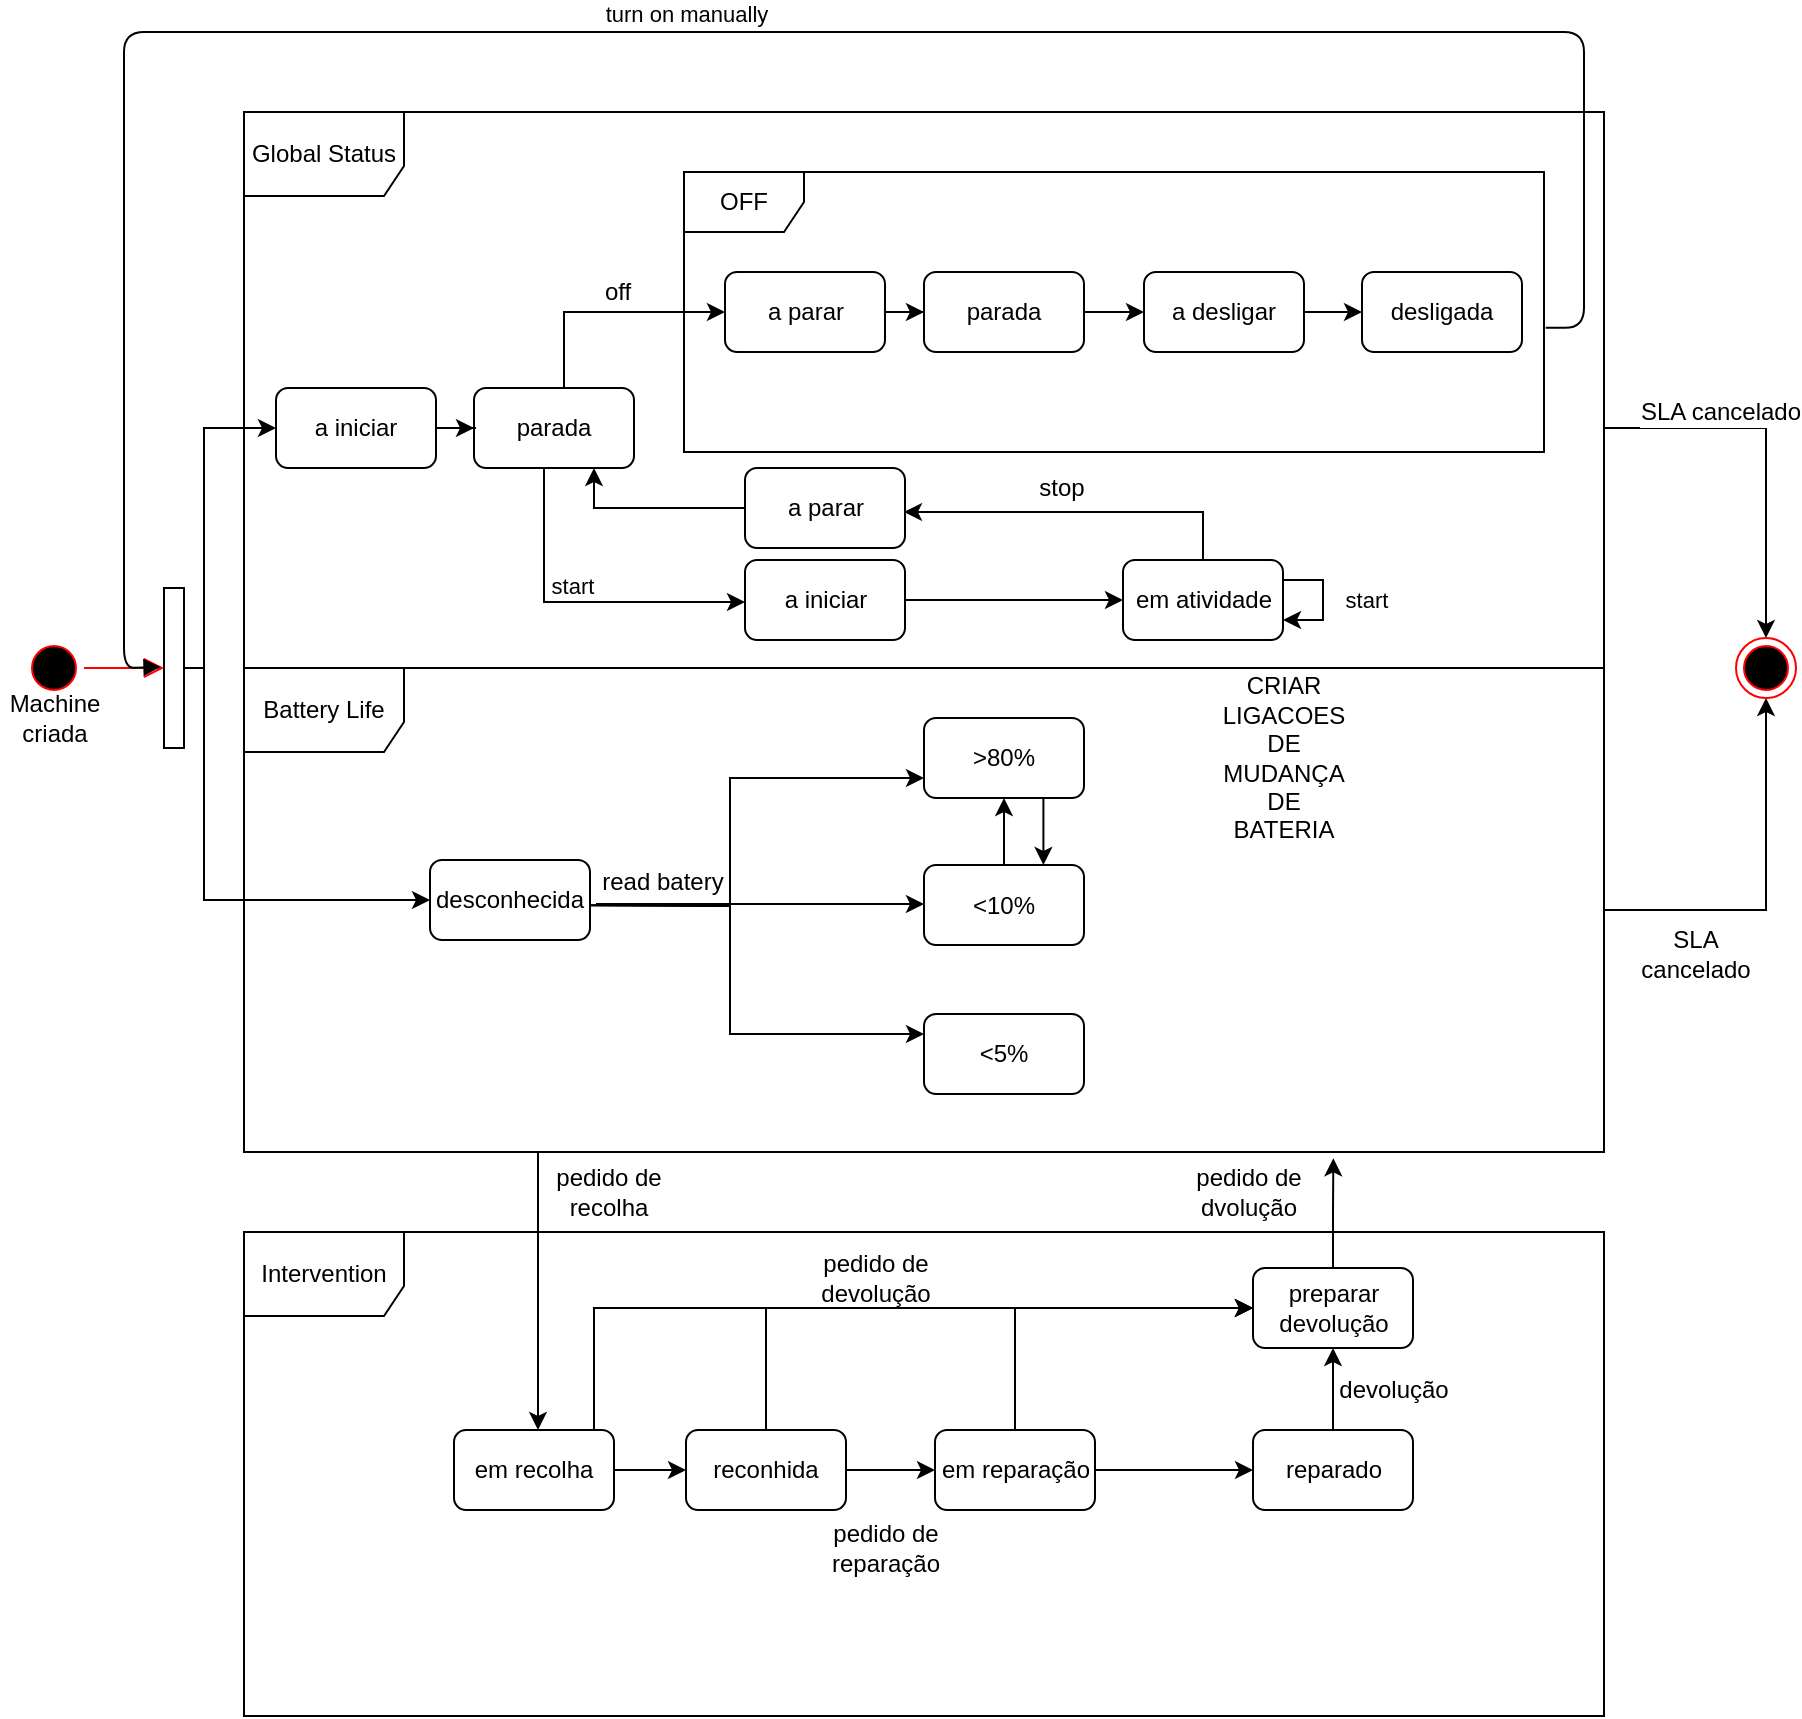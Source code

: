 <mxfile version="10.6.7" type="github"><diagram name="Page-1" id="58cdce13-f638-feb5-8d6f-7d28b1aa9fa0"><mxGraphModel dx="1125" dy="720" grid="1" gridSize="10" guides="1" tooltips="1" connect="1" arrows="1" fold="1" page="1" pageScale="1" pageWidth="1100" pageHeight="850" background="#ffffff" math="0" shadow="0"><root><mxCell id="0"/><mxCell id="1" parent="0"/><mxCell id="wYrTB3CEau0p9FMohqID-4" value="" style="ellipse;html=1;shape=startState;fillColor=#000000;strokeColor=#ff0000;" parent="1" vertex="1"><mxGeometry x="50" y="343" width="30" height="30" as="geometry"/></mxCell><mxCell id="wYrTB3CEau0p9FMohqID-5" value="" style="edgeStyle=orthogonalEdgeStyle;html=1;verticalAlign=bottom;endArrow=open;endSize=8;strokeColor=#ff0000;" parent="1" source="wYrTB3CEau0p9FMohqID-4" edge="1"><mxGeometry relative="1" as="geometry"><mxPoint x="120" y="358" as="targetPoint"/></mxGeometry></mxCell><mxCell id="wYrTB3CEau0p9FMohqID-14" value="" style="edgeStyle=orthogonalEdgeStyle;rounded=0;orthogonalLoop=1;jettySize=auto;html=1;entryX=0;entryY=0.5;entryDx=0;entryDy=0;" parent="1" source="wYrTB3CEau0p9FMohqID-9" target="8kaffHeH1G6ULxSrdbb9-38" edge="1"><mxGeometry relative="1" as="geometry"><Array as="points"><mxPoint x="140" y="358"/><mxPoint x="140" y="474"/></Array><mxPoint x="275.044" y="477.647" as="targetPoint"/></mxGeometry></mxCell><mxCell id="8kaffHeH1G6ULxSrdbb9-28" style="edgeStyle=orthogonalEdgeStyle;rounded=0;orthogonalLoop=1;jettySize=auto;html=1;entryX=0;entryY=0.5;entryDx=0;entryDy=0;" edge="1" parent="1" source="wYrTB3CEau0p9FMohqID-9" target="8kaffHeH1G6ULxSrdbb9-26"><mxGeometry relative="1" as="geometry"><Array as="points"><mxPoint x="140" y="358"/><mxPoint x="140" y="238"/></Array></mxGeometry></mxCell><mxCell id="wYrTB3CEau0p9FMohqID-9" value="" style="html=1;points=[];perimeter=orthogonalPerimeter;" parent="1" vertex="1"><mxGeometry x="120" y="318" width="10" height="80" as="geometry"/></mxCell><mxCell id="wYrTB3CEau0p9FMohqID-40" style="edgeStyle=orthogonalEdgeStyle;rounded=0;orthogonalLoop=1;jettySize=auto;html=1;entryX=0.5;entryY=0;entryDx=0;entryDy=0;" parent="1" source="wYrTB3CEau0p9FMohqID-12" edge="1" target="wYrTB3CEau0p9FMohqID-17"><mxGeometry relative="1" as="geometry"><mxPoint x="855" y="347" as="targetPoint"/><Array as="points"><mxPoint x="921" y="238"/></Array></mxGeometry></mxCell><mxCell id="wYrTB3CEau0p9FMohqID-47" value="&lt;span&gt;SLA cancelado&lt;/span&gt;" style="text;html=1;resizable=0;points=[];align=center;verticalAlign=middle;labelBackgroundColor=#ffffff;" parent="wYrTB3CEau0p9FMohqID-40" vertex="1" connectable="0"><mxGeometry x="-0.331" y="-21" relative="1" as="geometry"><mxPoint x="-4.5" y="-29.5" as="offset"/></mxGeometry></mxCell><mxCell id="wYrTB3CEau0p9FMohqID-12" value="Global Status&lt;br&gt;" style="shape=umlFrame;whiteSpace=wrap;html=1;width=80;height=42;" parent="1" vertex="1"><mxGeometry x="160" y="80" width="680" height="278" as="geometry"/></mxCell><mxCell id="8kaffHeH1G6ULxSrdbb9-10" style="edgeStyle=orthogonalEdgeStyle;rounded=0;orthogonalLoop=1;jettySize=auto;html=1;entryX=0.5;entryY=1;entryDx=0;entryDy=0;" edge="1" parent="1" source="wYrTB3CEau0p9FMohqID-13" target="wYrTB3CEau0p9FMohqID-17"><mxGeometry relative="1" as="geometry"/></mxCell><mxCell id="8kaffHeH1G6ULxSrdbb9-40" style="edgeStyle=orthogonalEdgeStyle;rounded=0;orthogonalLoop=1;jettySize=auto;html=1;" edge="1" parent="1" target="8kaffHeH1G6ULxSrdbb9-47"><mxGeometry relative="1" as="geometry"><mxPoint x="331.5" y="600" as="sourcePoint"/><mxPoint x="306.706" y="640" as="targetPoint"/><Array as="points"><mxPoint x="307" y="600"/></Array></mxGeometry></mxCell><mxCell id="wYrTB3CEau0p9FMohqID-13" value="Battery Life&lt;br&gt;" style="shape=umlFrame;whiteSpace=wrap;html=1;width=80;height=42;" parent="1" vertex="1"><mxGeometry x="160" y="358" width="680" height="242" as="geometry"/></mxCell><mxCell id="wYrTB3CEau0p9FMohqID-17" value="" style="ellipse;html=1;shape=endState;fillColor=#000000;strokeColor=#ff0000;" parent="1" vertex="1"><mxGeometry x="906" y="343" width="30" height="30" as="geometry"/></mxCell><mxCell id="wYrTB3CEau0p9FMohqID-32" value="start" style="edgeStyle=orthogonalEdgeStyle;rounded=0;orthogonalLoop=1;jettySize=auto;html=1;exitX=0.5;exitY=1;exitDx=0;exitDy=0;" parent="1" source="wYrTB3CEau0p9FMohqID-22" target="8kaffHeH1G6ULxSrdbb9-17" edge="1"><mxGeometry x="-0.001" y="8" relative="1" as="geometry"><Array as="points"><mxPoint x="310" y="258"/><mxPoint x="310" y="325"/></Array><mxPoint as="offset"/><mxPoint x="290.206" y="272" as="sourcePoint"/><mxPoint x="310.5" y="324.588" as="targetPoint"/></mxGeometry></mxCell><mxCell id="8kaffHeH1G6ULxSrdbb9-33" style="edgeStyle=orthogonalEdgeStyle;rounded=0;orthogonalLoop=1;jettySize=auto;html=1;entryX=0;entryY=0.5;entryDx=0;entryDy=0;" edge="1" parent="1" source="wYrTB3CEau0p9FMohqID-22" target="8kaffHeH1G6ULxSrdbb9-29"><mxGeometry relative="1" as="geometry"><Array as="points"><mxPoint x="320" y="180"/></Array></mxGeometry></mxCell><mxCell id="wYrTB3CEau0p9FMohqID-22" value="parada&lt;br&gt;" style="rounded=1;whiteSpace=wrap;html=1;" parent="1" vertex="1"><mxGeometry x="275" y="218" width="80" height="40" as="geometry"/></mxCell><mxCell id="wYrTB3CEau0p9FMohqID-39" value="start&lt;br&gt;" style="edgeStyle=orthogonalEdgeStyle;rounded=0;orthogonalLoop=1;jettySize=auto;html=1;" parent="1" source="wYrTB3CEau0p9FMohqID-23" target="wYrTB3CEau0p9FMohqID-23" edge="1"><mxGeometry x="0.333" y="-23" relative="1" as="geometry"><mxPoint x="21" y="13" as="offset"/></mxGeometry></mxCell><mxCell id="8kaffHeH1G6ULxSrdbb9-21" style="edgeStyle=orthogonalEdgeStyle;rounded=0;orthogonalLoop=1;jettySize=auto;html=1;" edge="1" parent="1" source="wYrTB3CEau0p9FMohqID-23"><mxGeometry relative="1" as="geometry"><mxPoint x="490" y="280" as="targetPoint"/><Array as="points"><mxPoint x="640" y="280"/><mxPoint x="490" y="280"/></Array></mxGeometry></mxCell><mxCell id="wYrTB3CEau0p9FMohqID-23" value="em atividade" style="rounded=1;whiteSpace=wrap;html=1;" parent="1" vertex="1"><mxGeometry x="599.5" y="304" width="80" height="40" as="geometry"/></mxCell><mxCell id="wYrTB3CEau0p9FMohqID-25" value="OFF" style="shape=umlFrame;whiteSpace=wrap;html=1;" parent="1" vertex="1"><mxGeometry x="380" y="110" width="430" height="140" as="geometry"/></mxCell><mxCell id="8kaffHeH1G6ULxSrdbb9-35" style="edgeStyle=orthogonalEdgeStyle;rounded=0;orthogonalLoop=1;jettySize=auto;html=1;" edge="1" parent="1" source="wYrTB3CEau0p9FMohqID-26" target="8kaffHeH1G6ULxSrdbb9-31"><mxGeometry relative="1" as="geometry"/></mxCell><mxCell id="wYrTB3CEau0p9FMohqID-26" value="parada&lt;br&gt;" style="rounded=1;whiteSpace=wrap;html=1;" parent="1" vertex="1"><mxGeometry x="500" y="160" width="80" height="40" as="geometry"/></mxCell><mxCell id="wYrTB3CEau0p9FMohqID-27" value="desligada&lt;br&gt;" style="rounded=1;whiteSpace=wrap;html=1;" parent="1" vertex="1"><mxGeometry x="719" y="160" width="80" height="40" as="geometry"/></mxCell><mxCell id="wYrTB3CEau0p9FMohqID-42" value="turn on manually" style="html=1;verticalAlign=bottom;endArrow=block;entryX=-0.171;entryY=0.493;entryDx=0;entryDy=0;entryPerimeter=0;exitX=1.002;exitY=0.556;exitDx=0;exitDy=0;exitPerimeter=0;" parent="1" target="wYrTB3CEau0p9FMohqID-9" edge="1" source="wYrTB3CEau0p9FMohqID-25"><mxGeometry width="80" relative="1" as="geometry"><mxPoint x="760" y="200" as="sourcePoint"/><mxPoint x="120" y="350" as="targetPoint"/><Array as="points"><mxPoint x="830" y="188"/><mxPoint x="830" y="40"/><mxPoint x="760" y="40"/><mxPoint x="100" y="40"/><mxPoint x="100" y="358"/></Array></mxGeometry></mxCell><mxCell id="8kaffHeH1G6ULxSrdbb9-90" style="edgeStyle=orthogonalEdgeStyle;rounded=0;orthogonalLoop=1;jettySize=auto;html=1;" edge="1" parent="1" source="wYrTB3CEau0p9FMohqID-44" target="wYrTB3CEau0p9FMohqID-51"><mxGeometry relative="1" as="geometry"/></mxCell><mxCell id="wYrTB3CEau0p9FMohqID-44" value="&amp;lt;10%" style="rounded=1;whiteSpace=wrap;html=1;" parent="1" vertex="1"><mxGeometry x="500" y="456.5" width="80" height="40" as="geometry"/></mxCell><mxCell id="8kaffHeH1G6ULxSrdbb9-2" style="edgeStyle=orthogonalEdgeStyle;rounded=0;orthogonalLoop=1;jettySize=auto;html=1;" edge="1" parent="1" target="wYrTB3CEau0p9FMohqID-44"><mxGeometry relative="1" as="geometry"><mxPoint x="336" y="476" as="sourcePoint"/></mxGeometry></mxCell><mxCell id="8kaffHeH1G6ULxSrdbb9-7" style="edgeStyle=orthogonalEdgeStyle;rounded=0;orthogonalLoop=1;jettySize=auto;html=1;entryX=0;entryY=0.75;entryDx=0;entryDy=0;" edge="1" parent="1" target="wYrTB3CEau0p9FMohqID-51"><mxGeometry relative="1" as="geometry"><mxPoint x="305.0" y="476.471" as="sourcePoint"/></mxGeometry></mxCell><mxCell id="8kaffHeH1G6ULxSrdbb9-8" style="edgeStyle=orthogonalEdgeStyle;rounded=0;orthogonalLoop=1;jettySize=auto;html=1;entryX=0;entryY=0.25;entryDx=0;entryDy=0;" edge="1" parent="1" target="wYrTB3CEau0p9FMohqID-54"><mxGeometry relative="1" as="geometry"><mxPoint x="305.0" y="476.471" as="sourcePoint"/></mxGeometry></mxCell><mxCell id="8kaffHeH1G6ULxSrdbb9-88" style="edgeStyle=orthogonalEdgeStyle;rounded=0;orthogonalLoop=1;jettySize=auto;html=1;" edge="1" parent="1"><mxGeometry relative="1" as="geometry"><mxPoint x="559.706" y="423" as="sourcePoint"/><mxPoint x="559.706" y="456.5" as="targetPoint"/></mxGeometry></mxCell><mxCell id="wYrTB3CEau0p9FMohqID-51" value="&amp;gt;80%" style="rounded=1;whiteSpace=wrap;html=1;" parent="1" vertex="1"><mxGeometry x="500" y="383" width="80" height="40" as="geometry"/></mxCell><mxCell id="wYrTB3CEau0p9FMohqID-54" value="&amp;lt;5%" style="rounded=1;whiteSpace=wrap;html=1;" parent="1" vertex="1"><mxGeometry x="500" y="531" width="80" height="40" as="geometry"/></mxCell><mxCell id="8kaffHeH1G6ULxSrdbb9-3" value="read batery" style="text;html=1;strokeColor=none;fillColor=none;align=center;verticalAlign=middle;whiteSpace=wrap;rounded=0;" vertex="1" parent="1"><mxGeometry x="336" y="450" width="67" height="30" as="geometry"/></mxCell><mxCell id="8kaffHeH1G6ULxSrdbb9-9" value="Machine criada" style="text;html=1;strokeColor=none;fillColor=none;align=center;verticalAlign=middle;whiteSpace=wrap;rounded=0;" vertex="1" parent="1"><mxGeometry x="38" y="373" width="55" height="20" as="geometry"/></mxCell><mxCell id="8kaffHeH1G6ULxSrdbb9-18" style="edgeStyle=orthogonalEdgeStyle;rounded=0;orthogonalLoop=1;jettySize=auto;html=1;" edge="1" parent="1" source="8kaffHeH1G6ULxSrdbb9-17" target="wYrTB3CEau0p9FMohqID-23"><mxGeometry relative="1" as="geometry"/></mxCell><mxCell id="8kaffHeH1G6ULxSrdbb9-17" value="a iniciar" style="rounded=1;whiteSpace=wrap;html=1;" vertex="1" parent="1"><mxGeometry x="410.5" y="304" width="80" height="40" as="geometry"/></mxCell><mxCell id="8kaffHeH1G6ULxSrdbb9-22" style="edgeStyle=orthogonalEdgeStyle;rounded=0;orthogonalLoop=1;jettySize=auto;html=1;entryX=0.75;entryY=1;entryDx=0;entryDy=0;" edge="1" parent="1" source="8kaffHeH1G6ULxSrdbb9-20" target="wYrTB3CEau0p9FMohqID-22"><mxGeometry relative="1" as="geometry"/></mxCell><mxCell id="8kaffHeH1G6ULxSrdbb9-20" value="a parar" style="rounded=1;whiteSpace=wrap;html=1;" vertex="1" parent="1"><mxGeometry x="410.5" y="258" width="80" height="40" as="geometry"/></mxCell><mxCell id="8kaffHeH1G6ULxSrdbb9-24" value="stop" style="text;html=1;strokeColor=none;fillColor=none;align=center;verticalAlign=middle;whiteSpace=wrap;rounded=0;" vertex="1" parent="1"><mxGeometry x="549" y="258" width="40" height="20" as="geometry"/></mxCell><mxCell id="8kaffHeH1G6ULxSrdbb9-27" style="edgeStyle=orthogonalEdgeStyle;rounded=0;orthogonalLoop=1;jettySize=auto;html=1;" edge="1" parent="1" source="8kaffHeH1G6ULxSrdbb9-26" target="wYrTB3CEau0p9FMohqID-22"><mxGeometry relative="1" as="geometry"/></mxCell><mxCell id="8kaffHeH1G6ULxSrdbb9-26" value="a iniciar&lt;br&gt;" style="rounded=1;whiteSpace=wrap;html=1;" vertex="1" parent="1"><mxGeometry x="176" y="218" width="80" height="40" as="geometry"/></mxCell><mxCell id="8kaffHeH1G6ULxSrdbb9-30" style="edgeStyle=orthogonalEdgeStyle;rounded=0;orthogonalLoop=1;jettySize=auto;html=1;" edge="1" parent="1" source="8kaffHeH1G6ULxSrdbb9-29" target="wYrTB3CEau0p9FMohqID-26"><mxGeometry relative="1" as="geometry"/></mxCell><mxCell id="8kaffHeH1G6ULxSrdbb9-29" value="a parar" style="rounded=1;whiteSpace=wrap;html=1;" vertex="1" parent="1"><mxGeometry x="400.5" y="160" width="80" height="40" as="geometry"/></mxCell><mxCell id="8kaffHeH1G6ULxSrdbb9-36" style="edgeStyle=orthogonalEdgeStyle;rounded=0;orthogonalLoop=1;jettySize=auto;html=1;" edge="1" parent="1" source="8kaffHeH1G6ULxSrdbb9-31" target="wYrTB3CEau0p9FMohqID-27"><mxGeometry relative="1" as="geometry"/></mxCell><mxCell id="8kaffHeH1G6ULxSrdbb9-31" value="a desligar&lt;br&gt;" style="rounded=1;whiteSpace=wrap;html=1;" vertex="1" parent="1"><mxGeometry x="610" y="160" width="80" height="40" as="geometry"/></mxCell><mxCell id="8kaffHeH1G6ULxSrdbb9-34" value="off" style="text;html=1;strokeColor=none;fillColor=none;align=center;verticalAlign=middle;whiteSpace=wrap;rounded=0;" vertex="1" parent="1"><mxGeometry x="326.5" y="160" width="40" height="20" as="geometry"/></mxCell><mxCell id="8kaffHeH1G6ULxSrdbb9-38" value="desconhecida" style="rounded=1;whiteSpace=wrap;html=1;" vertex="1" parent="1"><mxGeometry x="253" y="454" width="80" height="40" as="geometry"/></mxCell><mxCell id="8kaffHeH1G6ULxSrdbb9-45" value="" style="edgeStyle=orthogonalEdgeStyle;rounded=0;orthogonalLoop=1;jettySize=auto;html=1;entryX=0;entryY=0.5;entryDx=0;entryDy=0;" edge="1" parent="1" source="8kaffHeH1G6ULxSrdbb9-53" target="8kaffHeH1G6ULxSrdbb9-63"><mxGeometry relative="1" as="geometry"><Array as="points"><mxPoint x="421" y="678"/></Array></mxGeometry></mxCell><mxCell id="8kaffHeH1G6ULxSrdbb9-39" value="Intervention" style="shape=umlFrame;whiteSpace=wrap;html=1;width=80;height=42;" vertex="1" parent="1"><mxGeometry x="160" y="640" width="680" height="242" as="geometry"/></mxCell><mxCell id="8kaffHeH1G6ULxSrdbb9-41" value="pedido de recolha" style="text;html=1;strokeColor=none;fillColor=none;align=center;verticalAlign=middle;whiteSpace=wrap;rounded=0;" vertex="1" parent="1"><mxGeometry x="314.5" y="610" width="55" height="20" as="geometry"/></mxCell><mxCell id="8kaffHeH1G6ULxSrdbb9-46" value="pedido de devolução" style="text;html=1;strokeColor=none;fillColor=none;align=center;verticalAlign=middle;whiteSpace=wrap;rounded=0;" vertex="1" parent="1"><mxGeometry x="455.5" y="653" width="40" height="20" as="geometry"/></mxCell><mxCell id="8kaffHeH1G6ULxSrdbb9-56" value="" style="edgeStyle=orthogonalEdgeStyle;rounded=0;orthogonalLoop=1;jettySize=auto;html=1;" edge="1" parent="1" source="8kaffHeH1G6ULxSrdbb9-47" target="8kaffHeH1G6ULxSrdbb9-53"><mxGeometry relative="1" as="geometry"/></mxCell><mxCell id="8kaffHeH1G6ULxSrdbb9-61" style="edgeStyle=orthogonalEdgeStyle;rounded=0;orthogonalLoop=1;jettySize=auto;html=1;entryX=0;entryY=0.5;entryDx=0;entryDy=0;" edge="1" parent="1" source="8kaffHeH1G6ULxSrdbb9-47" target="8kaffHeH1G6ULxSrdbb9-63"><mxGeometry relative="1" as="geometry"><mxPoint x="565" y="598" as="targetPoint"/><Array as="points"><mxPoint x="335" y="678"/></Array></mxGeometry></mxCell><mxCell id="8kaffHeH1G6ULxSrdbb9-47" value="em recolha" style="rounded=1;whiteSpace=wrap;html=1;" vertex="1" parent="1"><mxGeometry x="265" y="739" width="80" height="40" as="geometry"/></mxCell><mxCell id="8kaffHeH1G6ULxSrdbb9-62" style="edgeStyle=orthogonalEdgeStyle;rounded=0;orthogonalLoop=1;jettySize=auto;html=1;" edge="1" parent="1" source="8kaffHeH1G6ULxSrdbb9-48" target="8kaffHeH1G6ULxSrdbb9-63"><mxGeometry relative="1" as="geometry"><Array as="points"><mxPoint x="546" y="678"/></Array></mxGeometry></mxCell><mxCell id="8kaffHeH1G6ULxSrdbb9-68" value="" style="edgeStyle=orthogonalEdgeStyle;rounded=0;orthogonalLoop=1;jettySize=auto;html=1;" edge="1" parent="1" source="8kaffHeH1G6ULxSrdbb9-48" target="8kaffHeH1G6ULxSrdbb9-67"><mxGeometry relative="1" as="geometry"/></mxCell><mxCell id="8kaffHeH1G6ULxSrdbb9-48" value="em reparação" style="rounded=1;whiteSpace=wrap;html=1;" vertex="1" parent="1"><mxGeometry x="505.5" y="739" width="80" height="40" as="geometry"/></mxCell><mxCell id="8kaffHeH1G6ULxSrdbb9-69" style="edgeStyle=orthogonalEdgeStyle;rounded=0;orthogonalLoop=1;jettySize=auto;html=1;entryX=0.5;entryY=1;entryDx=0;entryDy=0;" edge="1" parent="1" source="8kaffHeH1G6ULxSrdbb9-67" target="8kaffHeH1G6ULxSrdbb9-63"><mxGeometry relative="1" as="geometry"/></mxCell><mxCell id="8kaffHeH1G6ULxSrdbb9-67" value="reparado" style="rounded=1;whiteSpace=wrap;html=1;" vertex="1" parent="1"><mxGeometry x="664.5" y="739" width="80" height="40" as="geometry"/></mxCell><mxCell id="8kaffHeH1G6ULxSrdbb9-50" value="pedido de reparação" style="text;html=1;strokeColor=none;fillColor=none;align=center;verticalAlign=middle;whiteSpace=wrap;rounded=0;" vertex="1" parent="1"><mxGeometry x="461" y="788" width="40" height="20" as="geometry"/></mxCell><mxCell id="8kaffHeH1G6ULxSrdbb9-57" value="" style="edgeStyle=orthogonalEdgeStyle;rounded=0;orthogonalLoop=1;jettySize=auto;html=1;" edge="1" parent="1" source="8kaffHeH1G6ULxSrdbb9-53" target="8kaffHeH1G6ULxSrdbb9-48"><mxGeometry relative="1" as="geometry"/></mxCell><mxCell id="8kaffHeH1G6ULxSrdbb9-53" value="reconhida" style="rounded=1;whiteSpace=wrap;html=1;" vertex="1" parent="1"><mxGeometry x="381" y="739" width="80" height="40" as="geometry"/></mxCell><mxCell id="8kaffHeH1G6ULxSrdbb9-79" style="edgeStyle=orthogonalEdgeStyle;rounded=0;orthogonalLoop=1;jettySize=auto;html=1;entryX=0.801;entryY=1.013;entryDx=0;entryDy=0;entryPerimeter=0;" edge="1" parent="1" source="8kaffHeH1G6ULxSrdbb9-63" target="wYrTB3CEau0p9FMohqID-13"><mxGeometry relative="1" as="geometry"/></mxCell><mxCell id="8kaffHeH1G6ULxSrdbb9-63" value="preparar devolução" style="rounded=1;whiteSpace=wrap;html=1;" vertex="1" parent="1"><mxGeometry x="664.5" y="658" width="80" height="40" as="geometry"/></mxCell><mxCell id="8kaffHeH1G6ULxSrdbb9-70" value="devolução" style="text;html=1;strokeColor=none;fillColor=none;align=center;verticalAlign=middle;whiteSpace=wrap;rounded=0;" vertex="1" parent="1"><mxGeometry x="715" y="708.5" width="40" height="20" as="geometry"/></mxCell><mxCell id="8kaffHeH1G6ULxSrdbb9-76" value="pedido de dvolução" style="text;html=1;strokeColor=none;fillColor=none;align=center;verticalAlign=middle;whiteSpace=wrap;rounded=0;" vertex="1" parent="1"><mxGeometry x="635" y="610" width="55" height="20" as="geometry"/></mxCell><mxCell id="8kaffHeH1G6ULxSrdbb9-82" value="SLA cancelado" style="text;html=1;strokeColor=none;fillColor=none;align=center;verticalAlign=middle;whiteSpace=wrap;rounded=0;" vertex="1" parent="1"><mxGeometry x="866" y="491" width="40" height="20" as="geometry"/></mxCell><mxCell id="8kaffHeH1G6ULxSrdbb9-92" value="CRIAR LIGACOES DE MUDANÇA DE BATERIA" style="text;html=1;strokeColor=none;fillColor=none;align=center;verticalAlign=middle;whiteSpace=wrap;rounded=0;" vertex="1" parent="1"><mxGeometry x="659.5" y="393" width="40" height="20" as="geometry"/></mxCell></root></mxGraphModel></diagram></mxfile>